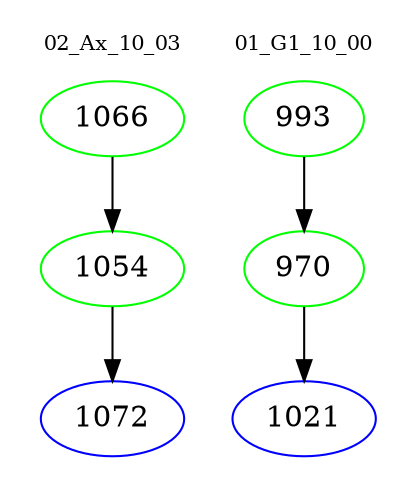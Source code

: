 digraph{
subgraph cluster_0 {
color = white
label = "02_Ax_10_03";
fontsize=10;
T0_1066 [label="1066", color="green"]
T0_1066 -> T0_1054 [color="black"]
T0_1054 [label="1054", color="green"]
T0_1054 -> T0_1072 [color="black"]
T0_1072 [label="1072", color="blue"]
}
subgraph cluster_1 {
color = white
label = "01_G1_10_00";
fontsize=10;
T1_993 [label="993", color="green"]
T1_993 -> T1_970 [color="black"]
T1_970 [label="970", color="green"]
T1_970 -> T1_1021 [color="black"]
T1_1021 [label="1021", color="blue"]
}
}
